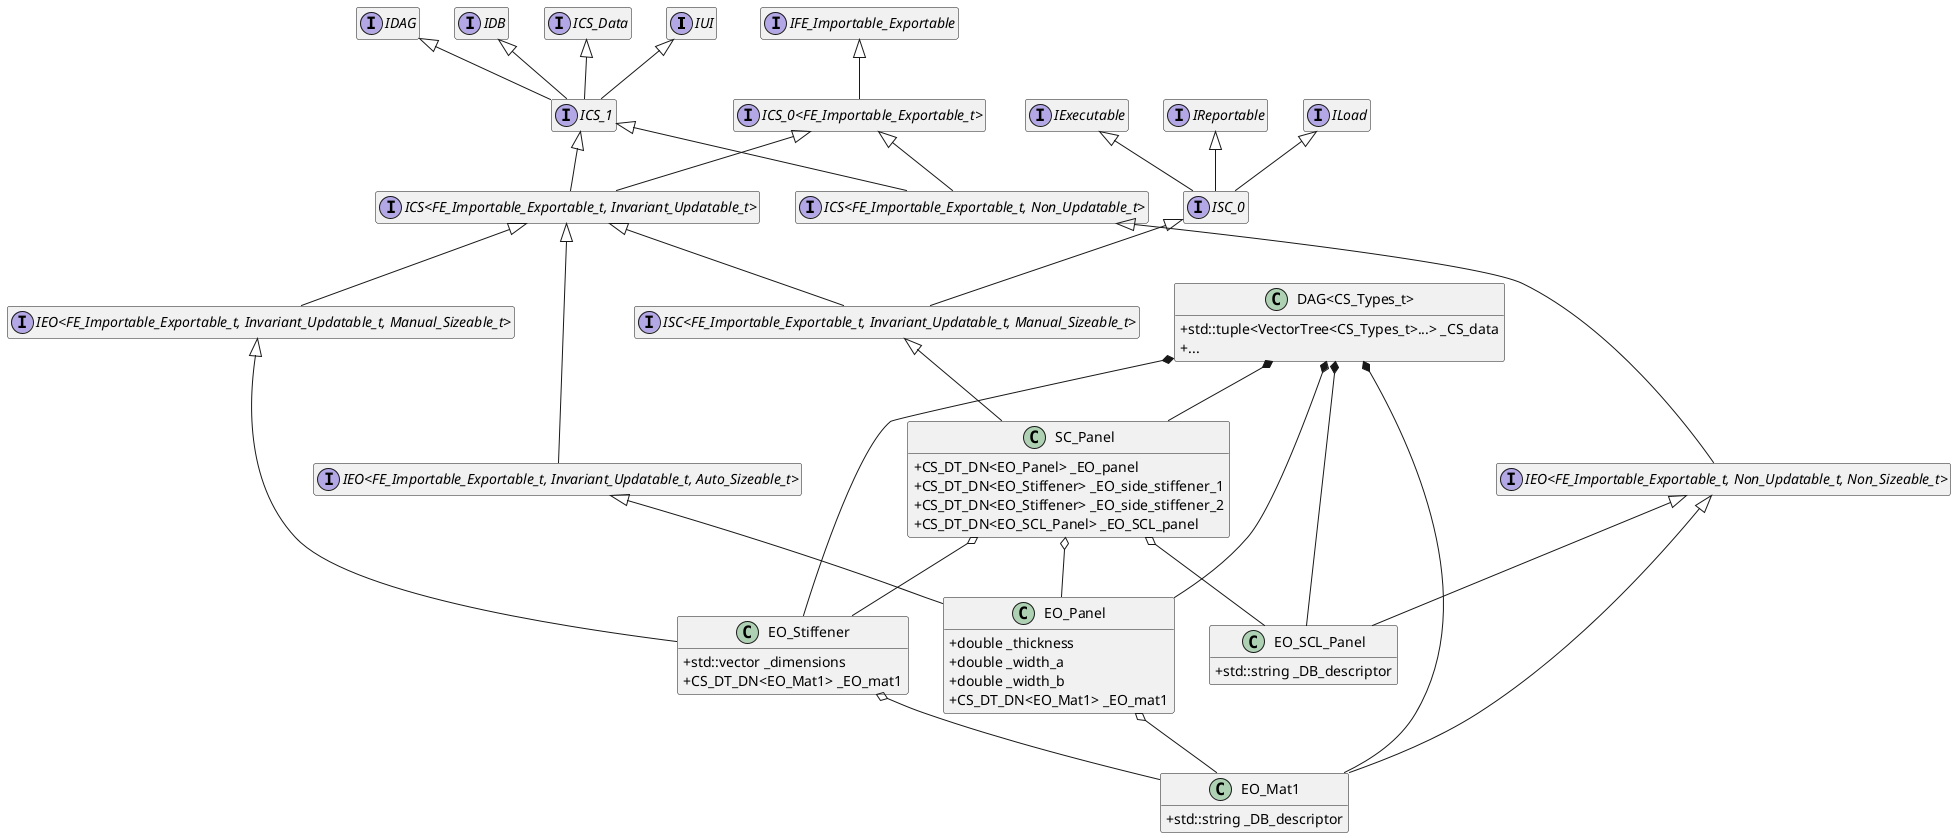 @startuml
hide empty members
skinparam classAttributeIconSize 0

interface IUI
interface IDAG
interface IDB
interface ICS_Data
interface ICS_1

IUI <|-- ICS_1
IDAG <|-- ICS_1
IDB <|-- ICS_1
ICS_Data <|-- ICS_1

interface IFE_Importable_Exportable
interface "ICS_0<FE_Importable_Exportable_t>"
interface "ICS<FE_Importable_Exportable_t, Non_Updatable_t>"
interface "IEO<FE_Importable_Exportable_t, Non_Updatable_t, Non_Sizeable_t>"

IFE_Importable_Exportable <|-- "ICS_0<FE_Importable_Exportable_t>"
"ICS_0<FE_Importable_Exportable_t>" <|-- "ICS<FE_Importable_Exportable_t, Non_Updatable_t>"
ICS_1 <|-- "ICS<FE_Importable_Exportable_t, Non_Updatable_t>"
"ICS<FE_Importable_Exportable_t, Non_Updatable_t>" <|-- "IEO<FE_Importable_Exportable_t, Non_Updatable_t, Non_Sizeable_t>"
"IEO<FE_Importable_Exportable_t, Non_Updatable_t, Non_Sizeable_t>" <|-- EO_Mat1
"IEO<FE_Importable_Exportable_t, Non_Updatable_t, Non_Sizeable_t>" <|-- EO_SCL_Panel

class EO_Mat1 {
    +std::string _DB_descriptor
}

class EO_SCL_Panel {
    +std::string _DB_descriptor
}



interface "ICS<FE_Importable_Exportable_t, Invariant_Updatable_t>"
interface "IEO<FE_Importable_Exportable_t, Invariant_Updatable_t, Auto_Sizeable_t>"
interface "IEO<FE_Importable_Exportable_t, Invariant_Updatable_t, Manual_Sizeable_t>"

ICS_1 <|-- "ICS<FE_Importable_Exportable_t, Invariant_Updatable_t>"
"ICS_0<FE_Importable_Exportable_t>" <|-- "ICS<FE_Importable_Exportable_t, Invariant_Updatable_t>"
"ICS<FE_Importable_Exportable_t, Invariant_Updatable_t>" <|-- "IEO<FE_Importable_Exportable_t, Invariant_Updatable_t, Auto_Sizeable_t>"
"ICS<FE_Importable_Exportable_t, Invariant_Updatable_t>" <|-- "IEO<FE_Importable_Exportable_t, Invariant_Updatable_t, Manual_Sizeable_t>"
"IEO<FE_Importable_Exportable_t, Invariant_Updatable_t, Auto_Sizeable_t>" <|-- EO_Panel
"IEO<FE_Importable_Exportable_t, Invariant_Updatable_t, Manual_Sizeable_t>" <|-- EO_Stiffener

class EO_Panel {
    +double _thickness
    +double _width_a
    +double _width_b
    +CS_DT_DN<EO_Mat1> _EO_mat1
}
EO_Panel o-- EO_Mat1

class EO_Stiffener {
    +std::vector _dimensions
    +CS_DT_DN<EO_Mat1> _EO_mat1
}
EO_Stiffener o-- EO_Mat1



interface IExecutable
interface IReportable
interface ILoad
interface ISC_0
interface "ISC<FE_Importable_Exportable_t, Invariant_Updatable_t, Manual_Sizeable_t>"

IExecutable <|-- ISC_0
IReportable <|-- ISC_0
ILoad <|-- ISC_0
ISC_0 <|-- "ISC<FE_Importable_Exportable_t, Invariant_Updatable_t, Manual_Sizeable_t>"
"ICS<FE_Importable_Exportable_t, Invariant_Updatable_t>" <|-- "ISC<FE_Importable_Exportable_t, Invariant_Updatable_t, Manual_Sizeable_t>"
"ISC<FE_Importable_Exportable_t, Invariant_Updatable_t, Manual_Sizeable_t>" <|-- SC_Panel

class SC_Panel {
    +CS_DT_DN<EO_Panel> _EO_panel
    +CS_DT_DN<EO_Stiffener> _EO_side_stiffener_1
    +CS_DT_DN<EO_Stiffener> _EO_side_stiffener_2
    +CS_DT_DN<EO_SCL_Panel> _EO_SCL_panel
}
SC_Panel o-- EO_Panel
SC_Panel o-- EO_Stiffener
SC_Panel o-- EO_SCL_Panel



class "DAG<CS_Types_t>" {
    +std::tuple<VectorTree<CS_Types_t>...> _CS_data
    +...
}
"DAG<CS_Types_t>" *-- EO_Mat1
"DAG<CS_Types_t>" *-- EO_Panel
"DAG<CS_Types_t>" *-- EO_Stiffener
"DAG<CS_Types_t>" *-- EO_SCL_Panel
"DAG<CS_Types_t>" *-- SC_Panel

@enduml
